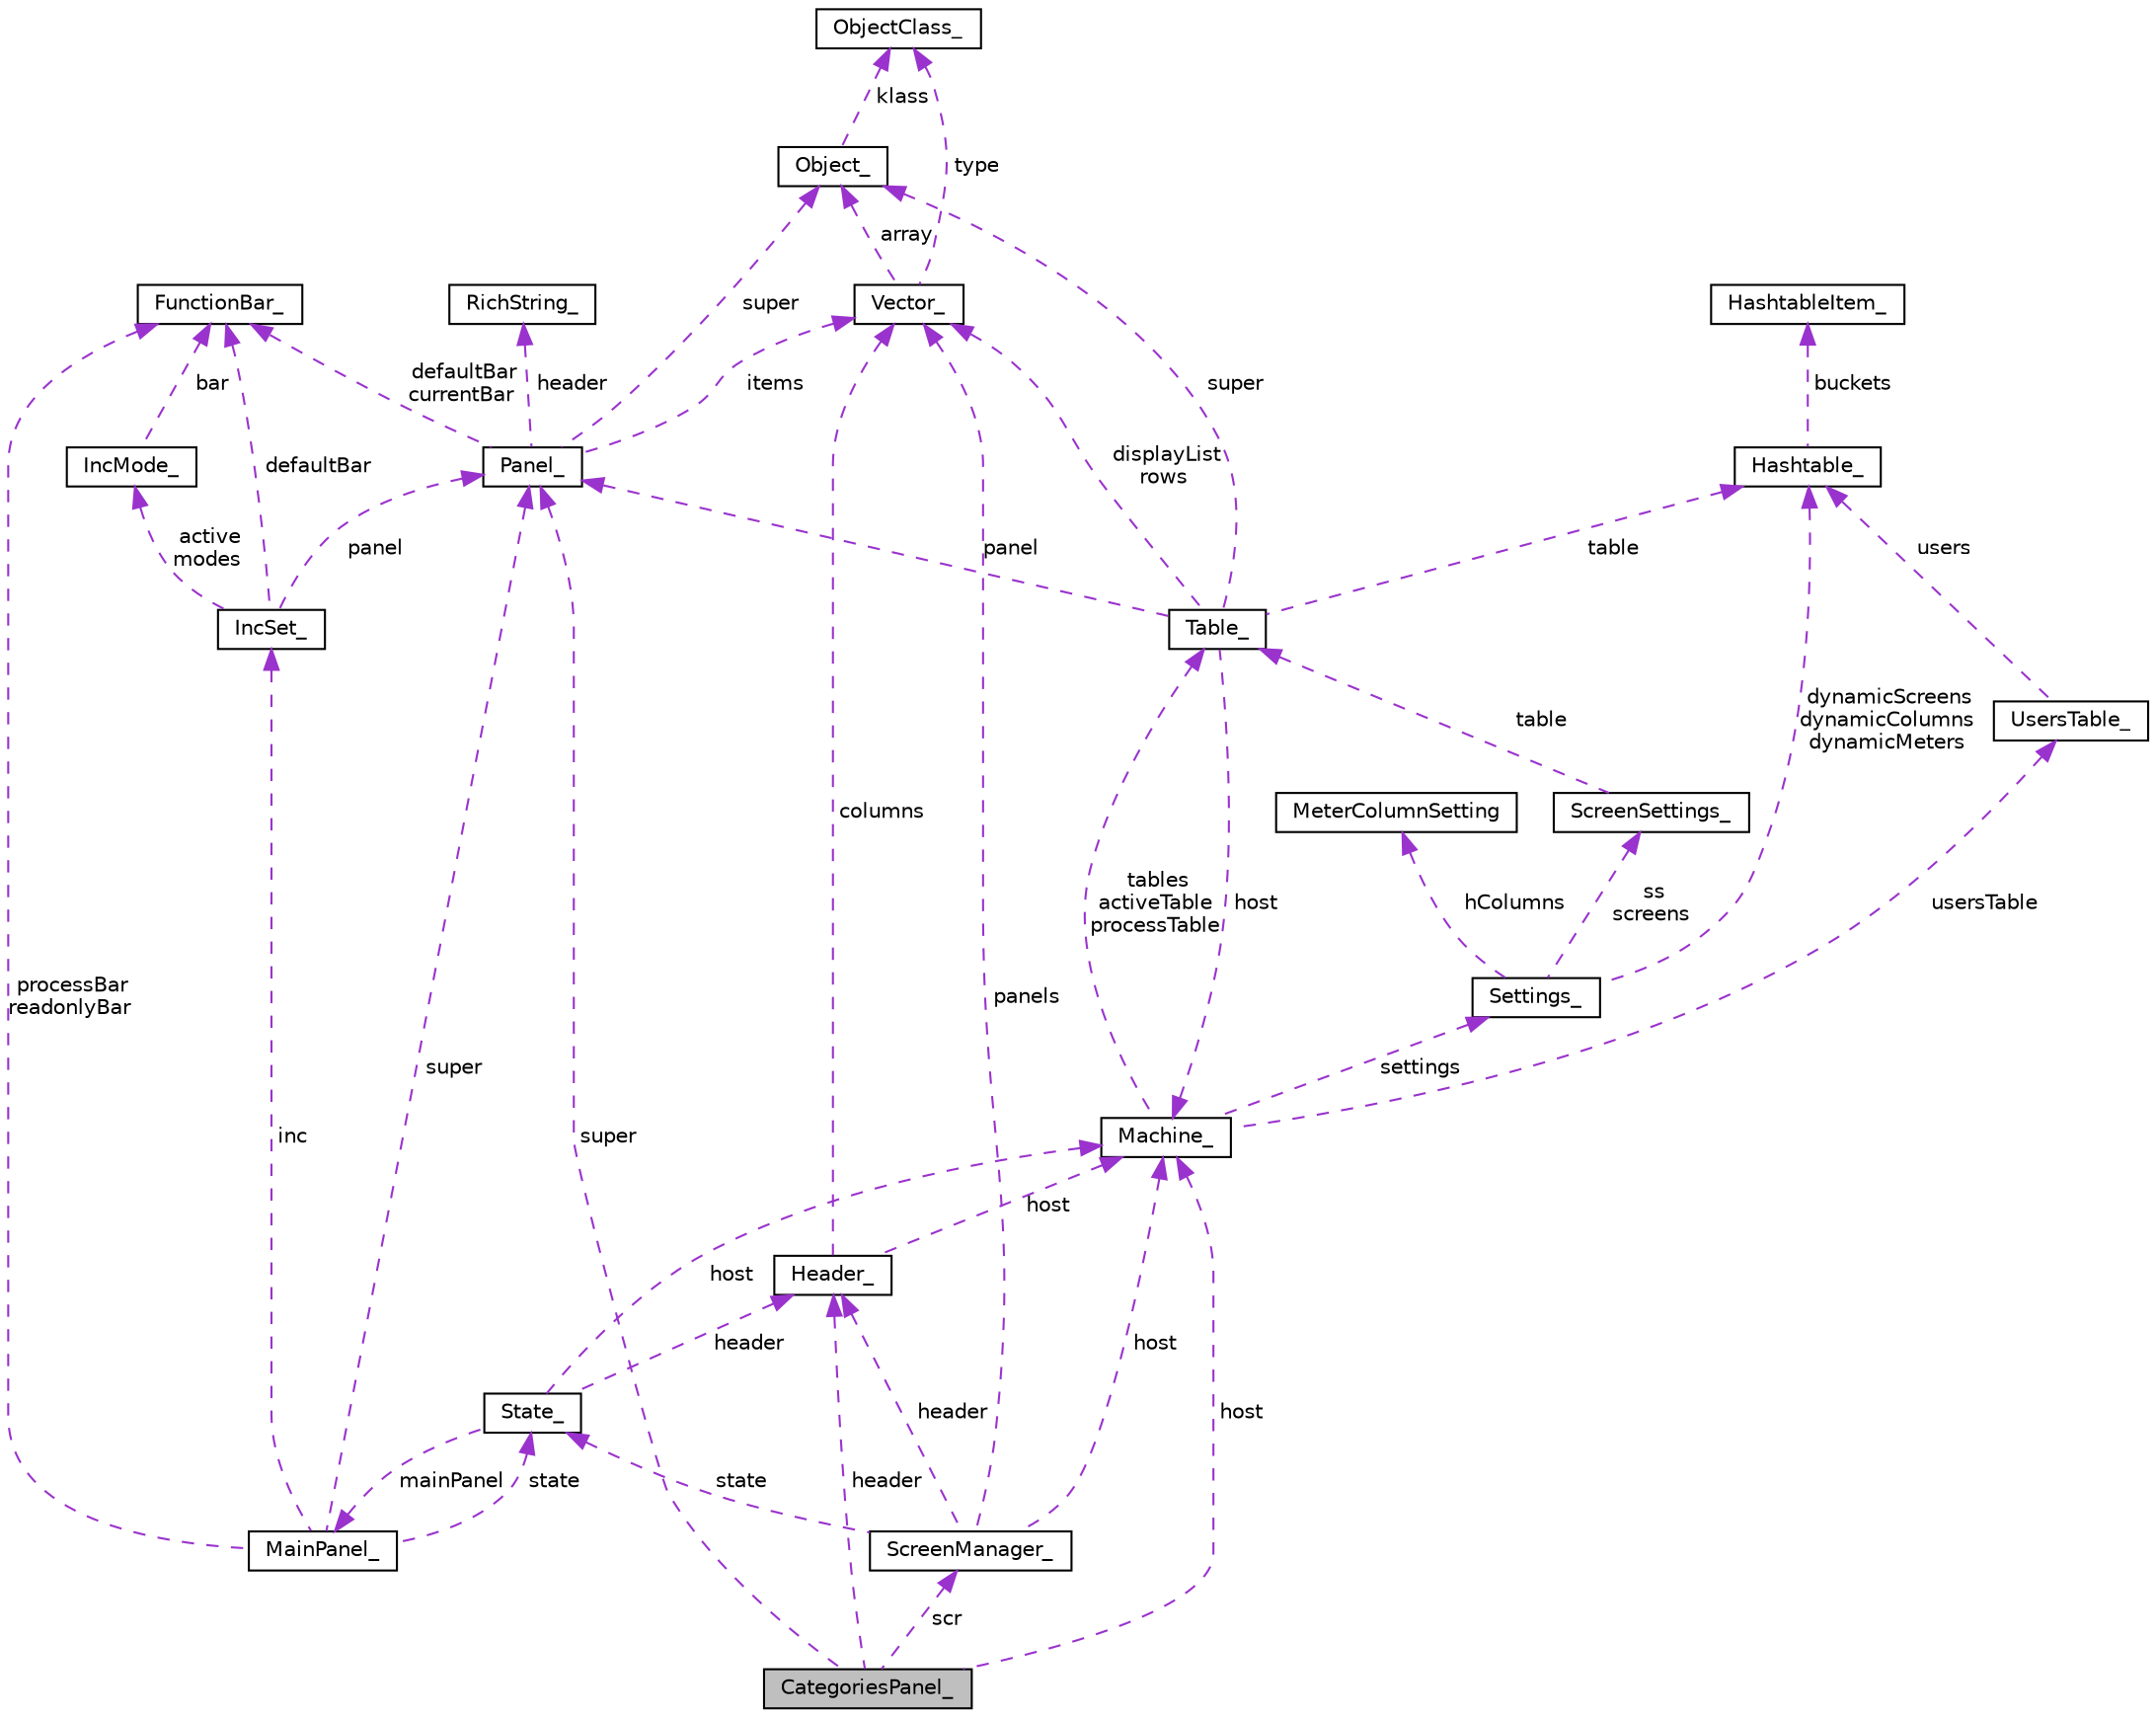digraph "CategoriesPanel_"
{
  edge [fontname="Helvetica",fontsize="10",labelfontname="Helvetica",labelfontsize="10"];
  node [fontname="Helvetica",fontsize="10",shape=record];
  Node1 [label="CategoriesPanel_",height=0.2,width=0.4,color="black", fillcolor="grey75", style="filled", fontcolor="black"];
  Node2 -> Node1 [dir="back",color="darkorchid3",fontsize="10",style="dashed",label=" scr" ];
  Node2 [label="ScreenManager_",height=0.2,width=0.4,color="black", fillcolor="white", style="filled",URL="$structScreenManager__.html"];
  Node3 -> Node2 [dir="back",color="darkorchid3",fontsize="10",style="dashed",label=" panels" ];
  Node3 [label="Vector_",height=0.2,width=0.4,color="black", fillcolor="white", style="filled",URL="$structVector__.html"];
  Node4 -> Node3 [dir="back",color="darkorchid3",fontsize="10",style="dashed",label=" type" ];
  Node4 [label="ObjectClass_",height=0.2,width=0.4,color="black", fillcolor="white", style="filled",URL="$structObjectClass__.html"];
  Node5 -> Node3 [dir="back",color="darkorchid3",fontsize="10",style="dashed",label=" array" ];
  Node5 [label="Object_",height=0.2,width=0.4,color="black", fillcolor="white", style="filled",URL="$structObject__.html"];
  Node4 -> Node5 [dir="back",color="darkorchid3",fontsize="10",style="dashed",label=" klass" ];
  Node6 -> Node2 [dir="back",color="darkorchid3",fontsize="10",style="dashed",label=" host" ];
  Node6 [label="Machine_",height=0.2,width=0.4,color="black", fillcolor="white", style="filled",URL="$structMachine__.html"];
  Node7 -> Node6 [dir="back",color="darkorchid3",fontsize="10",style="dashed",label=" tables\nactiveTable\nprocessTable" ];
  Node7 [label="Table_",height=0.2,width=0.4,color="black", fillcolor="white", style="filled",URL="$structTable__.html"];
  Node3 -> Node7 [dir="back",color="darkorchid3",fontsize="10",style="dashed",label=" displayList\nrows" ];
  Node6 -> Node7 [dir="back",color="darkorchid3",fontsize="10",style="dashed",label=" host" ];
  Node8 -> Node7 [dir="back",color="darkorchid3",fontsize="10",style="dashed",label=" table" ];
  Node8 [label="Hashtable_",height=0.2,width=0.4,color="black", fillcolor="white", style="filled",URL="$structHashtable__.html"];
  Node9 -> Node8 [dir="back",color="darkorchid3",fontsize="10",style="dashed",label=" buckets" ];
  Node9 [label="HashtableItem_",height=0.2,width=0.4,color="black", fillcolor="white", style="filled",URL="$structHashtableItem__.html"];
  Node10 -> Node7 [dir="back",color="darkorchid3",fontsize="10",style="dashed",label=" panel" ];
  Node10 [label="Panel_",height=0.2,width=0.4,color="black", fillcolor="white", style="filled",URL="$structPanel__.html"];
  Node3 -> Node10 [dir="back",color="darkorchid3",fontsize="10",style="dashed",label=" items" ];
  Node11 -> Node10 [dir="back",color="darkorchid3",fontsize="10",style="dashed",label=" header" ];
  Node11 [label="RichString_",height=0.2,width=0.4,color="black", fillcolor="white", style="filled",URL="$structRichString__.html"];
  Node12 -> Node10 [dir="back",color="darkorchid3",fontsize="10",style="dashed",label=" defaultBar\ncurrentBar" ];
  Node12 [label="FunctionBar_",height=0.2,width=0.4,color="black", fillcolor="white", style="filled",URL="$structFunctionBar__.html"];
  Node5 -> Node10 [dir="back",color="darkorchid3",fontsize="10",style="dashed",label=" super" ];
  Node5 -> Node7 [dir="back",color="darkorchid3",fontsize="10",style="dashed",label=" super" ];
  Node13 -> Node6 [dir="back",color="darkorchid3",fontsize="10",style="dashed",label=" settings" ];
  Node13 [label="Settings_",height=0.2,width=0.4,color="black", fillcolor="white", style="filled",URL="$structSettings__.html"];
  Node14 -> Node13 [dir="back",color="darkorchid3",fontsize="10",style="dashed",label=" ss\nscreens" ];
  Node14 [label="ScreenSettings_",height=0.2,width=0.4,color="black", fillcolor="white", style="filled",URL="$structScreenSettings__.html"];
  Node7 -> Node14 [dir="back",color="darkorchid3",fontsize="10",style="dashed",label=" table" ];
  Node8 -> Node13 [dir="back",color="darkorchid3",fontsize="10",style="dashed",label=" dynamicScreens\ndynamicColumns\ndynamicMeters" ];
  Node15 -> Node13 [dir="back",color="darkorchid3",fontsize="10",style="dashed",label=" hColumns" ];
  Node15 [label="MeterColumnSetting",height=0.2,width=0.4,color="black", fillcolor="white", style="filled",URL="$structMeterColumnSetting.html"];
  Node16 -> Node6 [dir="back",color="darkorchid3",fontsize="10",style="dashed",label=" usersTable" ];
  Node16 [label="UsersTable_",height=0.2,width=0.4,color="black", fillcolor="white", style="filled",URL="$structUsersTable__.html"];
  Node8 -> Node16 [dir="back",color="darkorchid3",fontsize="10",style="dashed",label=" users" ];
  Node17 -> Node2 [dir="back",color="darkorchid3",fontsize="10",style="dashed",label=" header" ];
  Node17 [label="Header_",height=0.2,width=0.4,color="black", fillcolor="white", style="filled",URL="$structHeader__.html"];
  Node3 -> Node17 [dir="back",color="darkorchid3",fontsize="10",style="dashed",label=" columns" ];
  Node6 -> Node17 [dir="back",color="darkorchid3",fontsize="10",style="dashed",label=" host" ];
  Node18 -> Node2 [dir="back",color="darkorchid3",fontsize="10",style="dashed",label=" state" ];
  Node18 [label="State_",height=0.2,width=0.4,color="black", fillcolor="white", style="filled",URL="$structState__.html"];
  Node6 -> Node18 [dir="back",color="darkorchid3",fontsize="10",style="dashed",label=" host" ];
  Node17 -> Node18 [dir="back",color="darkorchid3",fontsize="10",style="dashed",label=" header" ];
  Node19 -> Node18 [dir="back",color="darkorchid3",fontsize="10",style="dashed",label=" mainPanel" ];
  Node19 [label="MainPanel_",height=0.2,width=0.4,color="black", fillcolor="white", style="filled",URL="$structMainPanel__.html"];
  Node12 -> Node19 [dir="back",color="darkorchid3",fontsize="10",style="dashed",label=" processBar\nreadonlyBar" ];
  Node20 -> Node19 [dir="back",color="darkorchid3",fontsize="10",style="dashed",label=" inc" ];
  Node20 [label="IncSet_",height=0.2,width=0.4,color="black", fillcolor="white", style="filled",URL="$structIncSet__.html"];
  Node12 -> Node20 [dir="back",color="darkorchid3",fontsize="10",style="dashed",label=" defaultBar" ];
  Node10 -> Node20 [dir="back",color="darkorchid3",fontsize="10",style="dashed",label=" panel" ];
  Node21 -> Node20 [dir="back",color="darkorchid3",fontsize="10",style="dashed",label=" active\nmodes" ];
  Node21 [label="IncMode_",height=0.2,width=0.4,color="black", fillcolor="white", style="filled",URL="$structIncMode__.html"];
  Node12 -> Node21 [dir="back",color="darkorchid3",fontsize="10",style="dashed",label=" bar" ];
  Node18 -> Node19 [dir="back",color="darkorchid3",fontsize="10",style="dashed",label=" state" ];
  Node10 -> Node19 [dir="back",color="darkorchid3",fontsize="10",style="dashed",label=" super" ];
  Node6 -> Node1 [dir="back",color="darkorchid3",fontsize="10",style="dashed",label=" host" ];
  Node17 -> Node1 [dir="back",color="darkorchid3",fontsize="10",style="dashed",label=" header" ];
  Node10 -> Node1 [dir="back",color="darkorchid3",fontsize="10",style="dashed",label=" super" ];
}
